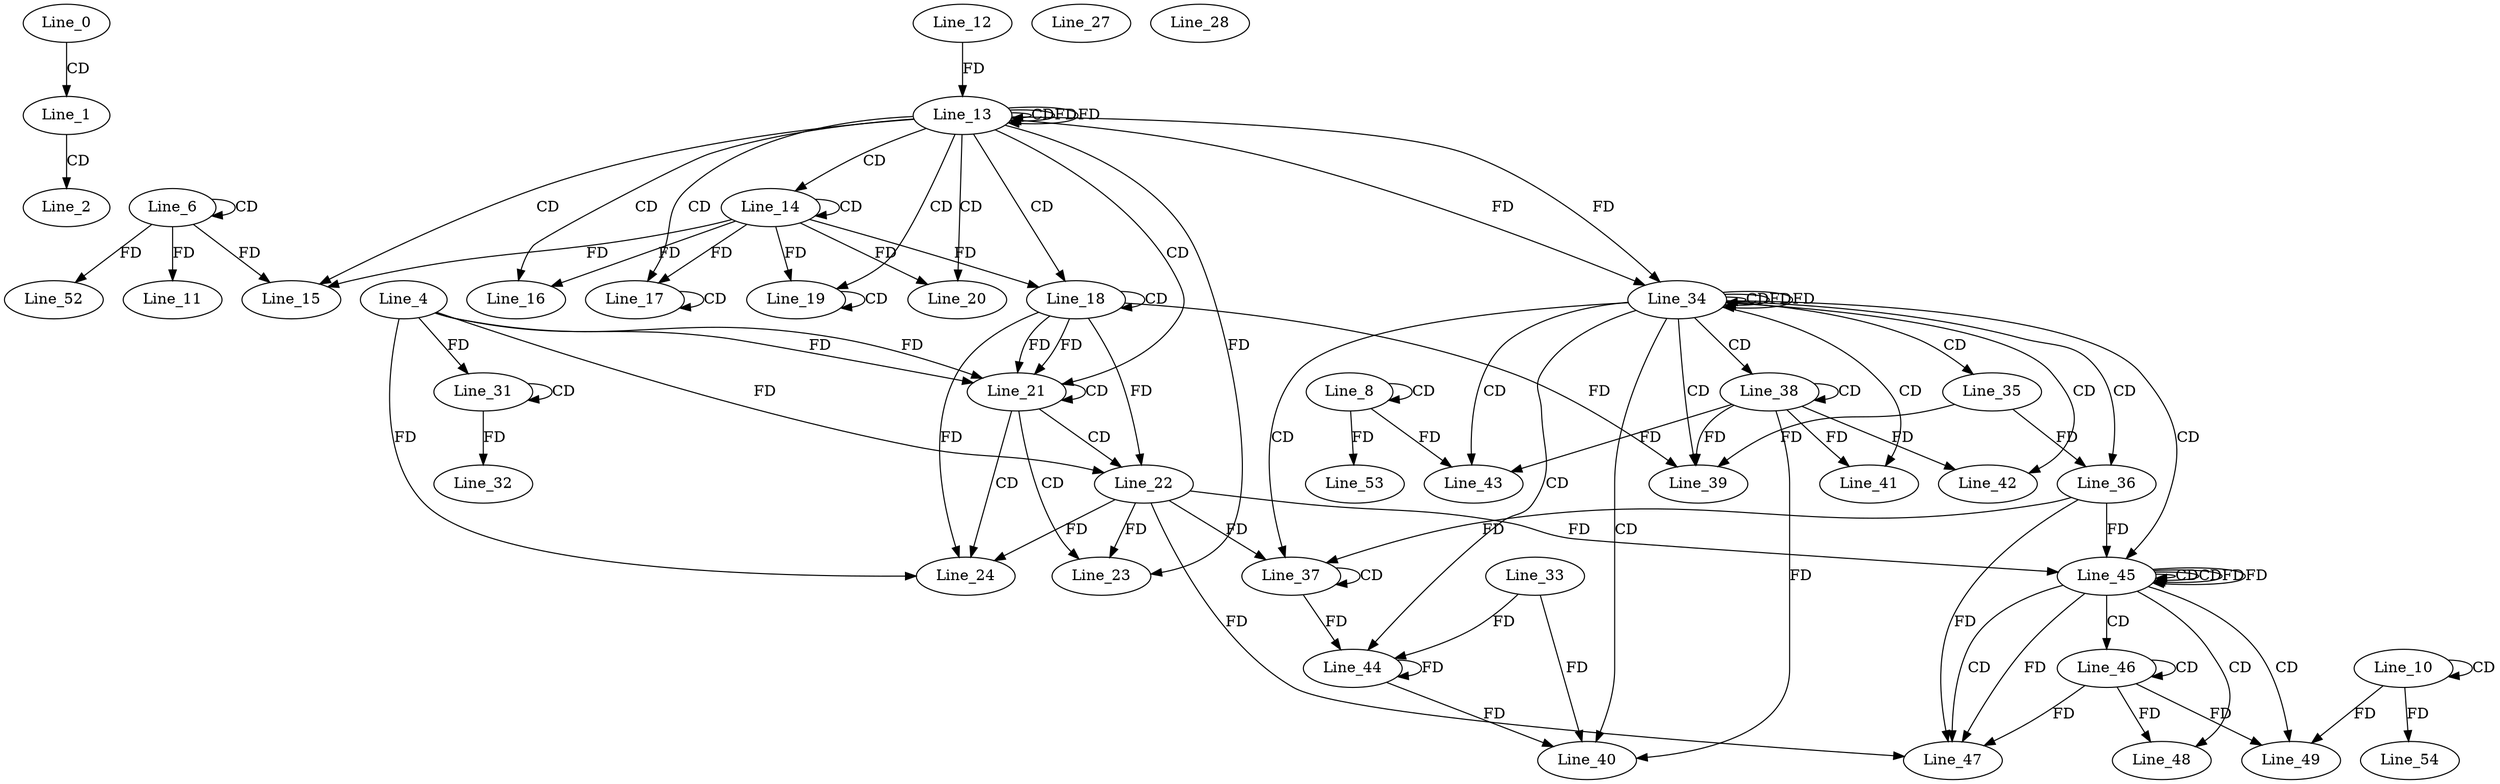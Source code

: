 digraph G {
  Line_0;
  Line_1;
  Line_2;
  Line_6;
  Line_6;
  Line_8;
  Line_8;
  Line_10;
  Line_10;
  Line_11;
  Line_12;
  Line_13;
  Line_13;
  Line_13;
  Line_14;
  Line_14;
  Line_15;
  Line_16;
  Line_17;
  Line_17;
  Line_18;
  Line_18;
  Line_19;
  Line_19;
  Line_20;
  Line_21;
  Line_4;
  Line_21;
  Line_22;
  Line_22;
  Line_23;
  Line_24;
  Line_27;
  Line_28;
  Line_31;
  Line_31;
  Line_32;
  Line_34;
  Line_34;
  Line_34;
  Line_35;
  Line_36;
  Line_36;
  Line_37;
  Line_37;
  Line_38;
  Line_38;
  Line_39;
  Line_40;
  Line_33;
  Line_41;
  Line_42;
  Line_43;
  Line_44;
  Line_45;
  Line_45;
  Line_45;
  Line_45;
  Line_46;
  Line_46;
  Line_47;
  Line_47;
  Line_48;
  Line_49;
  Line_52;
  Line_53;
  Line_54;
  Line_0 -> Line_1 [ label="CD" ];
  Line_1 -> Line_2 [ label="CD" ];
  Line_6 -> Line_6 [ label="CD" ];
  Line_8 -> Line_8 [ label="CD" ];
  Line_10 -> Line_10 [ label="CD" ];
  Line_6 -> Line_11 [ label="FD" ];
  Line_12 -> Line_13 [ label="FD" ];
  Line_13 -> Line_13 [ label="CD" ];
  Line_13 -> Line_13 [ label="FD" ];
  Line_13 -> Line_14 [ label="CD" ];
  Line_14 -> Line_14 [ label="CD" ];
  Line_13 -> Line_15 [ label="CD" ];
  Line_6 -> Line_15 [ label="FD" ];
  Line_14 -> Line_15 [ label="FD" ];
  Line_13 -> Line_16 [ label="CD" ];
  Line_14 -> Line_16 [ label="FD" ];
  Line_13 -> Line_17 [ label="CD" ];
  Line_17 -> Line_17 [ label="CD" ];
  Line_14 -> Line_17 [ label="FD" ];
  Line_13 -> Line_18 [ label="CD" ];
  Line_18 -> Line_18 [ label="CD" ];
  Line_14 -> Line_18 [ label="FD" ];
  Line_13 -> Line_19 [ label="CD" ];
  Line_19 -> Line_19 [ label="CD" ];
  Line_14 -> Line_19 [ label="FD" ];
  Line_13 -> Line_20 [ label="CD" ];
  Line_14 -> Line_20 [ label="FD" ];
  Line_13 -> Line_21 [ label="CD" ];
  Line_4 -> Line_21 [ label="FD" ];
  Line_18 -> Line_21 [ label="FD" ];
  Line_21 -> Line_21 [ label="CD" ];
  Line_4 -> Line_21 [ label="FD" ];
  Line_18 -> Line_21 [ label="FD" ];
  Line_21 -> Line_22 [ label="CD" ];
  Line_4 -> Line_22 [ label="FD" ];
  Line_18 -> Line_22 [ label="FD" ];
  Line_21 -> Line_23 [ label="CD" ];
  Line_22 -> Line_23 [ label="FD" ];
  Line_13 -> Line_23 [ label="FD" ];
  Line_21 -> Line_24 [ label="CD" ];
  Line_4 -> Line_24 [ label="FD" ];
  Line_18 -> Line_24 [ label="FD" ];
  Line_22 -> Line_24 [ label="FD" ];
  Line_31 -> Line_31 [ label="CD" ];
  Line_4 -> Line_31 [ label="FD" ];
  Line_31 -> Line_32 [ label="FD" ];
  Line_13 -> Line_34 [ label="FD" ];
  Line_34 -> Line_34 [ label="CD" ];
  Line_34 -> Line_34 [ label="FD" ];
  Line_13 -> Line_34 [ label="FD" ];
  Line_34 -> Line_35 [ label="CD" ];
  Line_34 -> Line_36 [ label="CD" ];
  Line_35 -> Line_36 [ label="FD" ];
  Line_34 -> Line_37 [ label="CD" ];
  Line_37 -> Line_37 [ label="CD" ];
  Line_36 -> Line_37 [ label="FD" ];
  Line_22 -> Line_37 [ label="FD" ];
  Line_34 -> Line_38 [ label="CD" ];
  Line_38 -> Line_38 [ label="CD" ];
  Line_34 -> Line_39 [ label="CD" ];
  Line_38 -> Line_39 [ label="FD" ];
  Line_35 -> Line_39 [ label="FD" ];
  Line_18 -> Line_39 [ label="FD" ];
  Line_34 -> Line_40 [ label="CD" ];
  Line_38 -> Line_40 [ label="FD" ];
  Line_33 -> Line_40 [ label="FD" ];
  Line_34 -> Line_41 [ label="CD" ];
  Line_38 -> Line_41 [ label="FD" ];
  Line_34 -> Line_42 [ label="CD" ];
  Line_38 -> Line_42 [ label="FD" ];
  Line_34 -> Line_43 [ label="CD" ];
  Line_8 -> Line_43 [ label="FD" ];
  Line_38 -> Line_43 [ label="FD" ];
  Line_34 -> Line_44 [ label="CD" ];
  Line_44 -> Line_44 [ label="FD" ];
  Line_33 -> Line_44 [ label="FD" ];
  Line_37 -> Line_44 [ label="FD" ];
  Line_34 -> Line_45 [ label="CD" ];
  Line_45 -> Line_45 [ label="CD" ];
  Line_45 -> Line_45 [ label="CD" ];
  Line_36 -> Line_45 [ label="FD" ];
  Line_22 -> Line_45 [ label="FD" ];
  Line_45 -> Line_45 [ label="FD" ];
  Line_45 -> Line_46 [ label="CD" ];
  Line_46 -> Line_46 [ label="CD" ];
  Line_45 -> Line_47 [ label="CD" ];
  Line_46 -> Line_47 [ label="FD" ];
  Line_36 -> Line_47 [ label="FD" ];
  Line_22 -> Line_47 [ label="FD" ];
  Line_45 -> Line_47 [ label="FD" ];
  Line_45 -> Line_48 [ label="CD" ];
  Line_46 -> Line_48 [ label="FD" ];
  Line_45 -> Line_49 [ label="CD" ];
  Line_10 -> Line_49 [ label="FD" ];
  Line_46 -> Line_49 [ label="FD" ];
  Line_6 -> Line_52 [ label="FD" ];
  Line_8 -> Line_53 [ label="FD" ];
  Line_10 -> Line_54 [ label="FD" ];
  Line_13 -> Line_13 [ label="FD" ];
  Line_34 -> Line_34 [ label="FD" ];
  Line_44 -> Line_40 [ label="FD" ];
  Line_45 -> Line_45 [ label="FD" ];
}
